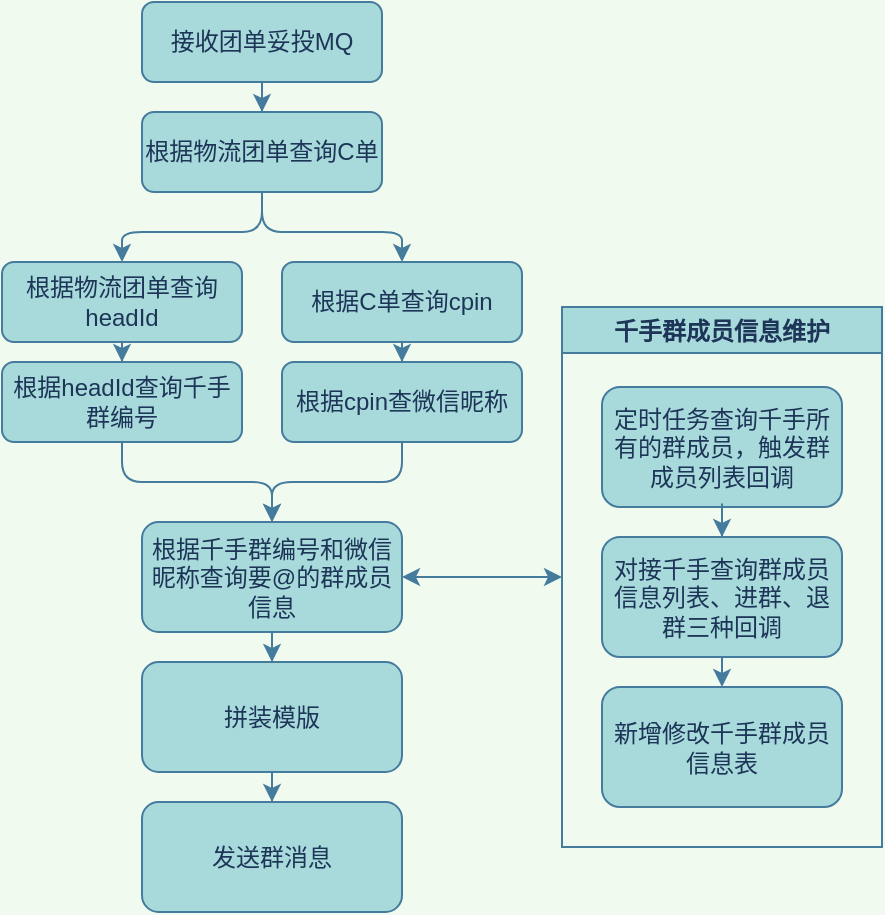 <mxfile version="16.4.5" type="github">
  <diagram id="C5RBs43oDa-KdzZeNtuy" name="Page-1">
    <mxGraphModel dx="1298" dy="752" grid="1" gridSize="10" guides="1" tooltips="1" connect="1" arrows="1" fold="1" page="1" pageScale="1" pageWidth="827" pageHeight="1169" background="#F1FAEE" math="0" shadow="0">
      <root>
        <mxCell id="WIyWlLk6GJQsqaUBKTNV-0" />
        <mxCell id="WIyWlLk6GJQsqaUBKTNV-1" parent="WIyWlLk6GJQsqaUBKTNV-0" />
        <mxCell id="3FMjM7pCY8h0ESjjnFQf-5" value="" style="edgeStyle=orthogonalEdgeStyle;rounded=0;orthogonalLoop=1;jettySize=auto;html=1;entryX=0.5;entryY=0;entryDx=0;entryDy=0;labelBackgroundColor=#F1FAEE;strokeColor=#457B9D;fontColor=#1D3557;" parent="WIyWlLk6GJQsqaUBKTNV-1" source="WIyWlLk6GJQsqaUBKTNV-3" target="WIyWlLk6GJQsqaUBKTNV-7" edge="1">
          <mxGeometry relative="1" as="geometry">
            <mxPoint x="440" y="170" as="targetPoint" />
          </mxGeometry>
        </mxCell>
        <mxCell id="WIyWlLk6GJQsqaUBKTNV-3" value="接收团单妥投MQ" style="rounded=1;whiteSpace=wrap;html=1;fontSize=12;glass=0;strokeWidth=1;shadow=0;fillColor=#A8DADC;strokeColor=#457B9D;fontColor=#1D3557;" parent="WIyWlLk6GJQsqaUBKTNV-1" vertex="1">
          <mxGeometry x="190" y="110" width="120" height="40" as="geometry" />
        </mxCell>
        <mxCell id="3FMjM7pCY8h0ESjjnFQf-16" value="" style="edgeStyle=orthogonalEdgeStyle;curved=0;rounded=1;sketch=0;orthogonalLoop=1;jettySize=auto;html=1;fontColor=#1D3557;strokeColor=#457B9D;fillColor=#A8DADC;" parent="WIyWlLk6GJQsqaUBKTNV-1" source="WIyWlLk6GJQsqaUBKTNV-7" target="3FMjM7pCY8h0ESjjnFQf-15" edge="1">
          <mxGeometry relative="1" as="geometry" />
        </mxCell>
        <mxCell id="3FMjM7pCY8h0ESjjnFQf-18" value="" style="edgeStyle=orthogonalEdgeStyle;curved=0;rounded=1;sketch=0;orthogonalLoop=1;jettySize=auto;html=1;fontColor=#1D3557;strokeColor=#457B9D;fillColor=#A8DADC;" parent="WIyWlLk6GJQsqaUBKTNV-1" source="WIyWlLk6GJQsqaUBKTNV-7" target="3FMjM7pCY8h0ESjjnFQf-17" edge="1">
          <mxGeometry relative="1" as="geometry" />
        </mxCell>
        <mxCell id="WIyWlLk6GJQsqaUBKTNV-7" value="根据物流团单查询C单" style="rounded=1;whiteSpace=wrap;html=1;fontSize=12;glass=0;strokeWidth=1;shadow=0;fillColor=#A8DADC;strokeColor=#457B9D;fontColor=#1D3557;" parent="WIyWlLk6GJQsqaUBKTNV-1" vertex="1">
          <mxGeometry x="190" y="165" width="120" height="40" as="geometry" />
        </mxCell>
        <mxCell id="3FMjM7pCY8h0ESjjnFQf-23" value="" style="edgeStyle=orthogonalEdgeStyle;curved=0;rounded=1;sketch=0;orthogonalLoop=1;jettySize=auto;html=1;fontColor=#1D3557;strokeColor=#457B9D;fillColor=#A8DADC;" parent="WIyWlLk6GJQsqaUBKTNV-1" source="3FMjM7pCY8h0ESjjnFQf-15" target="3FMjM7pCY8h0ESjjnFQf-22" edge="1">
          <mxGeometry relative="1" as="geometry" />
        </mxCell>
        <mxCell id="3FMjM7pCY8h0ESjjnFQf-15" value="根据物流团单查询headId" style="rounded=1;whiteSpace=wrap;html=1;fontSize=12;glass=0;strokeWidth=1;shadow=0;fillColor=#A8DADC;strokeColor=#457B9D;fontColor=#1D3557;" parent="WIyWlLk6GJQsqaUBKTNV-1" vertex="1">
          <mxGeometry x="120" y="240" width="120" height="40" as="geometry" />
        </mxCell>
        <mxCell id="3FMjM7pCY8h0ESjjnFQf-20" value="" style="edgeStyle=orthogonalEdgeStyle;curved=0;rounded=1;sketch=0;orthogonalLoop=1;jettySize=auto;html=1;fontColor=#1D3557;strokeColor=#457B9D;fillColor=#A8DADC;" parent="WIyWlLk6GJQsqaUBKTNV-1" source="3FMjM7pCY8h0ESjjnFQf-17" target="3FMjM7pCY8h0ESjjnFQf-19" edge="1">
          <mxGeometry relative="1" as="geometry" />
        </mxCell>
        <mxCell id="3FMjM7pCY8h0ESjjnFQf-17" value="根据C单查询cpin" style="rounded=1;whiteSpace=wrap;html=1;fontSize=12;glass=0;strokeWidth=1;shadow=0;fillColor=#A8DADC;strokeColor=#457B9D;fontColor=#1D3557;" parent="WIyWlLk6GJQsqaUBKTNV-1" vertex="1">
          <mxGeometry x="260" y="240" width="120" height="40" as="geometry" />
        </mxCell>
        <mxCell id="3FMjM7pCY8h0ESjjnFQf-26" value="" style="edgeStyle=orthogonalEdgeStyle;curved=0;rounded=1;sketch=0;orthogonalLoop=1;jettySize=auto;html=1;fontColor=#1D3557;strokeColor=#457B9D;fillColor=#A8DADC;" parent="WIyWlLk6GJQsqaUBKTNV-1" source="3FMjM7pCY8h0ESjjnFQf-19" target="3FMjM7pCY8h0ESjjnFQf-24" edge="1">
          <mxGeometry relative="1" as="geometry" />
        </mxCell>
        <mxCell id="3FMjM7pCY8h0ESjjnFQf-19" value="根据cpin查微信昵称" style="rounded=1;whiteSpace=wrap;html=1;fontSize=12;glass=0;strokeWidth=1;shadow=0;fillColor=#A8DADC;strokeColor=#457B9D;fontColor=#1D3557;" parent="WIyWlLk6GJQsqaUBKTNV-1" vertex="1">
          <mxGeometry x="260" y="290" width="120" height="40" as="geometry" />
        </mxCell>
        <mxCell id="3FMjM7pCY8h0ESjjnFQf-25" value="" style="edgeStyle=orthogonalEdgeStyle;curved=0;rounded=1;sketch=0;orthogonalLoop=1;jettySize=auto;html=1;fontColor=#1D3557;strokeColor=#457B9D;fillColor=#A8DADC;" parent="WIyWlLk6GJQsqaUBKTNV-1" source="3FMjM7pCY8h0ESjjnFQf-22" target="3FMjM7pCY8h0ESjjnFQf-24" edge="1">
          <mxGeometry relative="1" as="geometry" />
        </mxCell>
        <mxCell id="3FMjM7pCY8h0ESjjnFQf-22" value="根据headId查询千手群编号" style="rounded=1;whiteSpace=wrap;html=1;fontSize=12;glass=0;strokeWidth=1;shadow=0;fillColor=#A8DADC;strokeColor=#457B9D;fontColor=#1D3557;" parent="WIyWlLk6GJQsqaUBKTNV-1" vertex="1">
          <mxGeometry x="120" y="290" width="120" height="40" as="geometry" />
        </mxCell>
        <mxCell id="3FMjM7pCY8h0ESjjnFQf-28" value="" style="edgeStyle=orthogonalEdgeStyle;curved=0;rounded=1;sketch=0;orthogonalLoop=1;jettySize=auto;html=1;fontColor=#1D3557;strokeColor=#457B9D;fillColor=#A8DADC;" parent="WIyWlLk6GJQsqaUBKTNV-1" source="3FMjM7pCY8h0ESjjnFQf-24" target="3FMjM7pCY8h0ESjjnFQf-27" edge="1">
          <mxGeometry relative="1" as="geometry" />
        </mxCell>
        <mxCell id="3FMjM7pCY8h0ESjjnFQf-24" value="根据千手群编号和微信昵称查询要@的群成员信息" style="rounded=1;whiteSpace=wrap;html=1;fontSize=12;glass=0;strokeWidth=1;shadow=0;fillColor=#A8DADC;strokeColor=#457B9D;fontColor=#1D3557;" parent="WIyWlLk6GJQsqaUBKTNV-1" vertex="1">
          <mxGeometry x="190" y="370" width="130" height="55" as="geometry" />
        </mxCell>
        <mxCell id="3FMjM7pCY8h0ESjjnFQf-32" value="" style="edgeStyle=orthogonalEdgeStyle;curved=0;rounded=1;sketch=0;orthogonalLoop=1;jettySize=auto;html=1;fontColor=#1D3557;strokeColor=#457B9D;fillColor=#A8DADC;" parent="WIyWlLk6GJQsqaUBKTNV-1" source="3FMjM7pCY8h0ESjjnFQf-27" target="3FMjM7pCY8h0ESjjnFQf-31" edge="1">
          <mxGeometry relative="1" as="geometry" />
        </mxCell>
        <mxCell id="3FMjM7pCY8h0ESjjnFQf-27" value="拼装模版" style="rounded=1;whiteSpace=wrap;html=1;fontSize=12;glass=0;strokeWidth=1;shadow=0;fillColor=#A8DADC;strokeColor=#457B9D;fontColor=#1D3557;" parent="WIyWlLk6GJQsqaUBKTNV-1" vertex="1">
          <mxGeometry x="190" y="440" width="130" height="55" as="geometry" />
        </mxCell>
        <mxCell id="3FMjM7pCY8h0ESjjnFQf-31" value="发送群消息" style="rounded=1;whiteSpace=wrap;html=1;fontSize=12;glass=0;strokeWidth=1;shadow=0;fillColor=#A8DADC;strokeColor=#457B9D;fontColor=#1D3557;" parent="WIyWlLk6GJQsqaUBKTNV-1" vertex="1">
          <mxGeometry x="190" y="510" width="130" height="55" as="geometry" />
        </mxCell>
        <mxCell id="3FMjM7pCY8h0ESjjnFQf-36" value="千手群成员信息维护" style="swimlane;rounded=0;sketch=0;fontColor=#1D3557;strokeColor=#457B9D;fillColor=#A8DADC;" parent="WIyWlLk6GJQsqaUBKTNV-1" vertex="1">
          <mxGeometry x="400" y="262.5" width="160" height="270" as="geometry" />
        </mxCell>
        <mxCell id="3FMjM7pCY8h0ESjjnFQf-7" value="新增修改千手群成员信息表" style="rounded=1;whiteSpace=wrap;html=1;fillColor=#A8DADC;strokeColor=#457B9D;fontColor=#1D3557;" parent="3FMjM7pCY8h0ESjjnFQf-36" vertex="1">
          <mxGeometry x="20" y="190" width="120" height="60" as="geometry" />
        </mxCell>
        <mxCell id="3FMjM7pCY8h0ESjjnFQf-9" value="对接千手查询群成员信息列表、进群、退群三种回调" style="rounded=1;whiteSpace=wrap;html=1;fillColor=#A8DADC;strokeColor=#457B9D;fontColor=#1D3557;" parent="3FMjM7pCY8h0ESjjnFQf-36" vertex="1">
          <mxGeometry x="20" y="115" width="120" height="60" as="geometry" />
        </mxCell>
        <mxCell id="3FMjM7pCY8h0ESjjnFQf-10" style="edgeStyle=orthogonalEdgeStyle;curved=0;rounded=1;sketch=0;orthogonalLoop=1;jettySize=auto;html=1;entryX=0.5;entryY=0;entryDx=0;entryDy=0;fontColor=#1D3557;strokeColor=#457B9D;fillColor=#A8DADC;exitX=0.5;exitY=1;exitDx=0;exitDy=0;labelBackgroundColor=#F1FAEE;" parent="3FMjM7pCY8h0ESjjnFQf-36" source="3FMjM7pCY8h0ESjjnFQf-9" target="3FMjM7pCY8h0ESjjnFQf-7" edge="1">
          <mxGeometry relative="1" as="geometry" />
        </mxCell>
        <mxCell id="3FMjM7pCY8h0ESjjnFQf-6" value="定时任务查询千手所有的群成员，触发群成员列表回调" style="rounded=1;whiteSpace=wrap;html=1;fillColor=#A8DADC;strokeColor=#457B9D;fontColor=#1D3557;" parent="3FMjM7pCY8h0ESjjnFQf-36" vertex="1">
          <mxGeometry x="20" y="40" width="120" height="60" as="geometry" />
        </mxCell>
        <mxCell id="3FMjM7pCY8h0ESjjnFQf-8" value="" style="edgeStyle=orthogonalEdgeStyle;curved=0;rounded=1;sketch=0;orthogonalLoop=1;jettySize=auto;html=1;fontColor=#1D3557;strokeColor=#457B9D;fillColor=#A8DADC;entryX=0.5;entryY=0;entryDx=0;entryDy=0;labelBackgroundColor=#F1FAEE;" parent="3FMjM7pCY8h0ESjjnFQf-36" source="3FMjM7pCY8h0ESjjnFQf-6" target="3FMjM7pCY8h0ESjjnFQf-9" edge="1">
          <mxGeometry relative="1" as="geometry" />
        </mxCell>
        <mxCell id="3FMjM7pCY8h0ESjjnFQf-41" value="" style="endArrow=classic;startArrow=classic;html=1;sketch=0;fontColor=#1D3557;strokeColor=#457B9D;fillColor=#A8DADC;entryX=1;entryY=0.5;entryDx=0;entryDy=0;exitX=0;exitY=0.5;exitDx=0;exitDy=0;edgeStyle=orthogonalEdgeStyle;" parent="WIyWlLk6GJQsqaUBKTNV-1" source="3FMjM7pCY8h0ESjjnFQf-36" target="3FMjM7pCY8h0ESjjnFQf-24" edge="1">
          <mxGeometry width="50" height="50" relative="1" as="geometry">
            <mxPoint x="430" y="450" as="sourcePoint" />
            <mxPoint x="340" y="530" as="targetPoint" />
          </mxGeometry>
        </mxCell>
      </root>
    </mxGraphModel>
  </diagram>
</mxfile>
